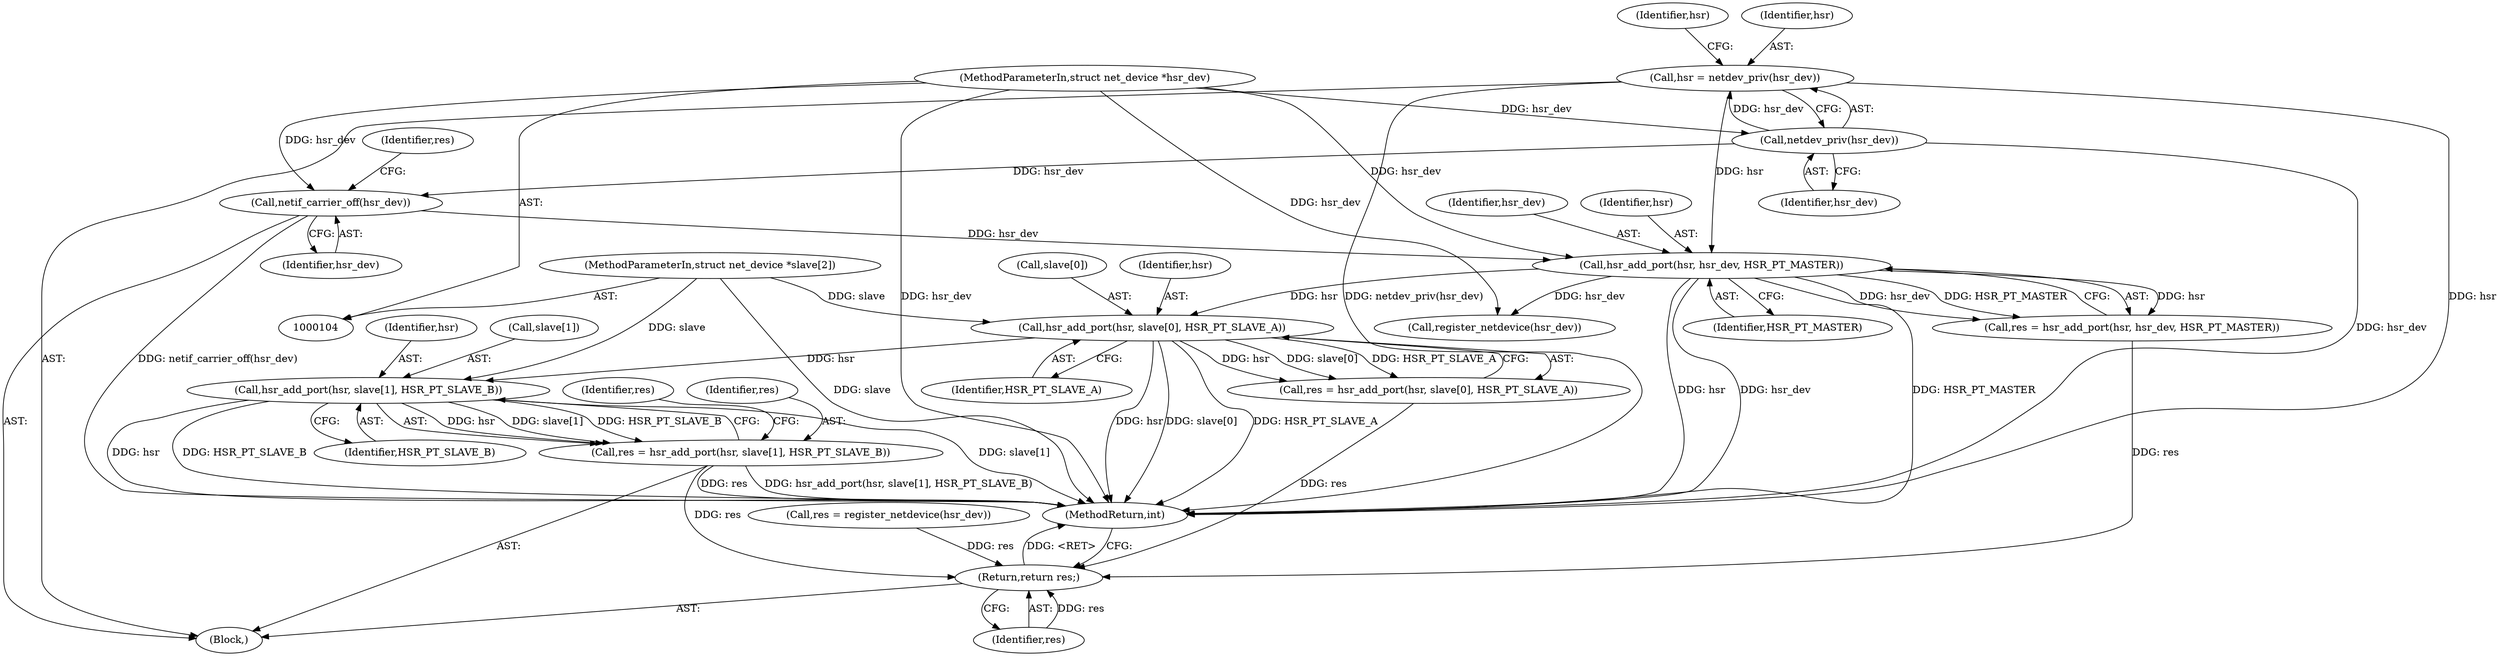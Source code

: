 digraph "0_linux_6caabe7f197d3466d238f70915d65301f1716626@pointer" {
"1000241" [label="(Call,hsr_add_port(hsr, slave[1], HSR_PT_SLAVE_B))"];
"1000230" [label="(Call,hsr_add_port(hsr, slave[0], HSR_PT_SLAVE_A))"];
"1000214" [label="(Call,hsr_add_port(hsr, hsr_dev, HSR_PT_MASTER))"];
"1000113" [label="(Call,hsr = netdev_priv(hsr_dev))"];
"1000115" [label="(Call,netdev_priv(hsr_dev))"];
"1000105" [label="(MethodParameterIn,struct net_device *hsr_dev)"];
"1000210" [label="(Call,netif_carrier_off(hsr_dev))"];
"1000106" [label="(MethodParameterIn,struct net_device *slave[2])"];
"1000239" [label="(Call,res = hsr_add_port(hsr, slave[1], HSR_PT_SLAVE_B))"];
"1000270" [label="(Return,return res;)"];
"1000242" [label="(Identifier,hsr)"];
"1000243" [label="(Call,slave[1])"];
"1000221" [label="(Call,res = register_netdevice(hsr_dev))"];
"1000246" [label="(Identifier,HSR_PT_SLAVE_B)"];
"1000232" [label="(Call,slave[0])"];
"1000212" [label="(Call,res = hsr_add_port(hsr, hsr_dev, HSR_PT_MASTER))"];
"1000223" [label="(Call,register_netdevice(hsr_dev))"];
"1000270" [label="(Return,return res;)"];
"1000215" [label="(Identifier,hsr)"];
"1000248" [label="(Identifier,res)"];
"1000109" [label="(Block,)"];
"1000213" [label="(Identifier,res)"];
"1000210" [label="(Call,netif_carrier_off(hsr_dev))"];
"1000113" [label="(Call,hsr = netdev_priv(hsr_dev))"];
"1000120" [label="(Identifier,hsr)"];
"1000271" [label="(Identifier,res)"];
"1000214" [label="(Call,hsr_add_port(hsr, hsr_dev, HSR_PT_MASTER))"];
"1000216" [label="(Identifier,hsr_dev)"];
"1000230" [label="(Call,hsr_add_port(hsr, slave[0], HSR_PT_SLAVE_A))"];
"1000211" [label="(Identifier,hsr_dev)"];
"1000217" [label="(Identifier,HSR_PT_MASTER)"];
"1000240" [label="(Identifier,res)"];
"1000235" [label="(Identifier,HSR_PT_SLAVE_A)"];
"1000106" [label="(MethodParameterIn,struct net_device *slave[2])"];
"1000228" [label="(Call,res = hsr_add_port(hsr, slave[0], HSR_PT_SLAVE_A))"];
"1000241" [label="(Call,hsr_add_port(hsr, slave[1], HSR_PT_SLAVE_B))"];
"1000116" [label="(Identifier,hsr_dev)"];
"1000272" [label="(MethodReturn,int)"];
"1000115" [label="(Call,netdev_priv(hsr_dev))"];
"1000114" [label="(Identifier,hsr)"];
"1000231" [label="(Identifier,hsr)"];
"1000105" [label="(MethodParameterIn,struct net_device *hsr_dev)"];
"1000239" [label="(Call,res = hsr_add_port(hsr, slave[1], HSR_PT_SLAVE_B))"];
"1000241" -> "1000239"  [label="AST: "];
"1000241" -> "1000246"  [label="CFG: "];
"1000242" -> "1000241"  [label="AST: "];
"1000243" -> "1000241"  [label="AST: "];
"1000246" -> "1000241"  [label="AST: "];
"1000239" -> "1000241"  [label="CFG: "];
"1000241" -> "1000272"  [label="DDG: hsr"];
"1000241" -> "1000272"  [label="DDG: HSR_PT_SLAVE_B"];
"1000241" -> "1000272"  [label="DDG: slave[1]"];
"1000241" -> "1000239"  [label="DDG: hsr"];
"1000241" -> "1000239"  [label="DDG: slave[1]"];
"1000241" -> "1000239"  [label="DDG: HSR_PT_SLAVE_B"];
"1000230" -> "1000241"  [label="DDG: hsr"];
"1000106" -> "1000241"  [label="DDG: slave"];
"1000230" -> "1000228"  [label="AST: "];
"1000230" -> "1000235"  [label="CFG: "];
"1000231" -> "1000230"  [label="AST: "];
"1000232" -> "1000230"  [label="AST: "];
"1000235" -> "1000230"  [label="AST: "];
"1000228" -> "1000230"  [label="CFG: "];
"1000230" -> "1000272"  [label="DDG: HSR_PT_SLAVE_A"];
"1000230" -> "1000272"  [label="DDG: hsr"];
"1000230" -> "1000272"  [label="DDG: slave[0]"];
"1000230" -> "1000228"  [label="DDG: hsr"];
"1000230" -> "1000228"  [label="DDG: slave[0]"];
"1000230" -> "1000228"  [label="DDG: HSR_PT_SLAVE_A"];
"1000214" -> "1000230"  [label="DDG: hsr"];
"1000106" -> "1000230"  [label="DDG: slave"];
"1000214" -> "1000212"  [label="AST: "];
"1000214" -> "1000217"  [label="CFG: "];
"1000215" -> "1000214"  [label="AST: "];
"1000216" -> "1000214"  [label="AST: "];
"1000217" -> "1000214"  [label="AST: "];
"1000212" -> "1000214"  [label="CFG: "];
"1000214" -> "1000272"  [label="DDG: hsr_dev"];
"1000214" -> "1000272"  [label="DDG: HSR_PT_MASTER"];
"1000214" -> "1000272"  [label="DDG: hsr"];
"1000214" -> "1000212"  [label="DDG: hsr"];
"1000214" -> "1000212"  [label="DDG: hsr_dev"];
"1000214" -> "1000212"  [label="DDG: HSR_PT_MASTER"];
"1000113" -> "1000214"  [label="DDG: hsr"];
"1000210" -> "1000214"  [label="DDG: hsr_dev"];
"1000105" -> "1000214"  [label="DDG: hsr_dev"];
"1000214" -> "1000223"  [label="DDG: hsr_dev"];
"1000113" -> "1000109"  [label="AST: "];
"1000113" -> "1000115"  [label="CFG: "];
"1000114" -> "1000113"  [label="AST: "];
"1000115" -> "1000113"  [label="AST: "];
"1000120" -> "1000113"  [label="CFG: "];
"1000113" -> "1000272"  [label="DDG: hsr"];
"1000113" -> "1000272"  [label="DDG: netdev_priv(hsr_dev)"];
"1000115" -> "1000113"  [label="DDG: hsr_dev"];
"1000115" -> "1000116"  [label="CFG: "];
"1000116" -> "1000115"  [label="AST: "];
"1000115" -> "1000272"  [label="DDG: hsr_dev"];
"1000105" -> "1000115"  [label="DDG: hsr_dev"];
"1000115" -> "1000210"  [label="DDG: hsr_dev"];
"1000105" -> "1000104"  [label="AST: "];
"1000105" -> "1000272"  [label="DDG: hsr_dev"];
"1000105" -> "1000210"  [label="DDG: hsr_dev"];
"1000105" -> "1000223"  [label="DDG: hsr_dev"];
"1000210" -> "1000109"  [label="AST: "];
"1000210" -> "1000211"  [label="CFG: "];
"1000211" -> "1000210"  [label="AST: "];
"1000213" -> "1000210"  [label="CFG: "];
"1000210" -> "1000272"  [label="DDG: netif_carrier_off(hsr_dev)"];
"1000106" -> "1000104"  [label="AST: "];
"1000106" -> "1000272"  [label="DDG: slave"];
"1000239" -> "1000109"  [label="AST: "];
"1000240" -> "1000239"  [label="AST: "];
"1000248" -> "1000239"  [label="CFG: "];
"1000239" -> "1000272"  [label="DDG: res"];
"1000239" -> "1000272"  [label="DDG: hsr_add_port(hsr, slave[1], HSR_PT_SLAVE_B)"];
"1000239" -> "1000270"  [label="DDG: res"];
"1000270" -> "1000109"  [label="AST: "];
"1000270" -> "1000271"  [label="CFG: "];
"1000271" -> "1000270"  [label="AST: "];
"1000272" -> "1000270"  [label="CFG: "];
"1000270" -> "1000272"  [label="DDG: <RET>"];
"1000271" -> "1000270"  [label="DDG: res"];
"1000228" -> "1000270"  [label="DDG: res"];
"1000221" -> "1000270"  [label="DDG: res"];
"1000212" -> "1000270"  [label="DDG: res"];
}
